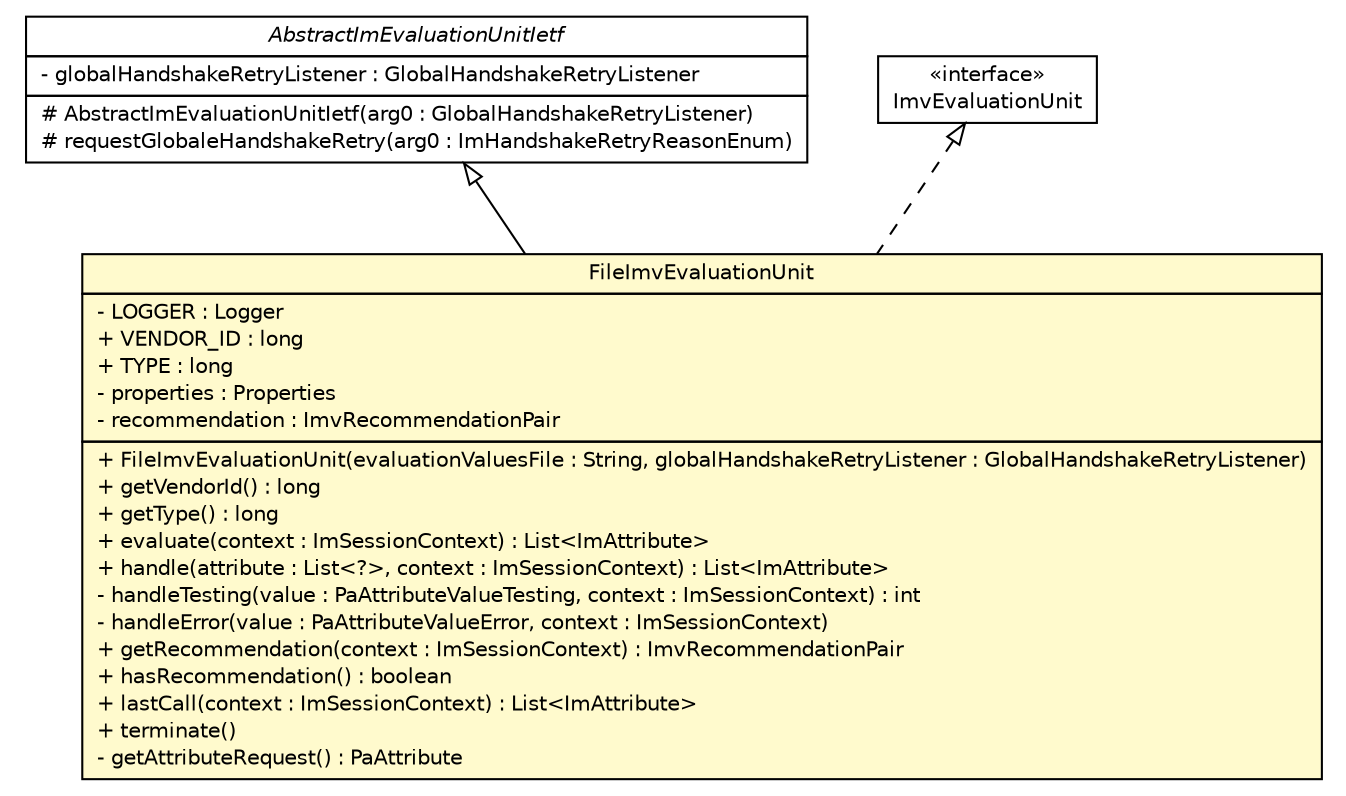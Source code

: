 #!/usr/local/bin/dot
#
# Class diagram 
# Generated by UMLGraph version R5_6 (http://www.umlgraph.org/)
#

digraph G {
	edge [fontname="Helvetica",fontsize=10,labelfontname="Helvetica",labelfontsize=10];
	node [fontname="Helvetica",fontsize=10,shape=plaintext];
	nodesep=0.25;
	ranksep=0.5;
	// de.hsbremen.tc.tnc.im.evaluate.example.file.FileImvEvaluationUnit
	c77 [label=<<table title="de.hsbremen.tc.tnc.im.evaluate.example.file.FileImvEvaluationUnit" border="0" cellborder="1" cellspacing="0" cellpadding="2" port="p" bgcolor="lemonChiffon" href="./FileImvEvaluationUnit.html">
		<tr><td><table border="0" cellspacing="0" cellpadding="1">
<tr><td align="center" balign="center"> FileImvEvaluationUnit </td></tr>
		</table></td></tr>
		<tr><td><table border="0" cellspacing="0" cellpadding="1">
<tr><td align="left" balign="left"> - LOGGER : Logger </td></tr>
<tr><td align="left" balign="left"> + VENDOR_ID : long </td></tr>
<tr><td align="left" balign="left"> + TYPE : long </td></tr>
<tr><td align="left" balign="left"> - properties : Properties </td></tr>
<tr><td align="left" balign="left"> - recommendation : ImvRecommendationPair </td></tr>
		</table></td></tr>
		<tr><td><table border="0" cellspacing="0" cellpadding="1">
<tr><td align="left" balign="left"> + FileImvEvaluationUnit(evaluationValuesFile : String, globalHandshakeRetryListener : GlobalHandshakeRetryListener) </td></tr>
<tr><td align="left" balign="left"> + getVendorId() : long </td></tr>
<tr><td align="left" balign="left"> + getType() : long </td></tr>
<tr><td align="left" balign="left"> + evaluate(context : ImSessionContext) : List&lt;ImAttribute&gt; </td></tr>
<tr><td align="left" balign="left"> + handle(attribute : List&lt;?&gt;, context : ImSessionContext) : List&lt;ImAttribute&gt; </td></tr>
<tr><td align="left" balign="left"> - handleTesting(value : PaAttributeValueTesting, context : ImSessionContext) : int </td></tr>
<tr><td align="left" balign="left"> - handleError(value : PaAttributeValueError, context : ImSessionContext) </td></tr>
<tr><td align="left" balign="left"> + getRecommendation(context : ImSessionContext) : ImvRecommendationPair </td></tr>
<tr><td align="left" balign="left"> + hasRecommendation() : boolean </td></tr>
<tr><td align="left" balign="left"> + lastCall(context : ImSessionContext) : List&lt;ImAttribute&gt; </td></tr>
<tr><td align="left" balign="left"> + terminate() </td></tr>
<tr><td align="left" balign="left"> - getAttributeRequest() : PaAttribute </td></tr>
		</table></td></tr>
		</table>>, URL="./FileImvEvaluationUnit.html", fontname="Helvetica", fontcolor="black", fontsize=10.0];
	//de.hsbremen.tc.tnc.im.evaluate.example.file.FileImvEvaluationUnit extends de.hsbremen.tc.tnc.im.evaluate.AbstractImEvaluationUnitIetf
	c83:p -> c77:p [dir=back,arrowtail=empty];
	//de.hsbremen.tc.tnc.im.evaluate.example.file.FileImvEvaluationUnit implements de.hsbremen.tc.tnc.im.evaluate.ImvEvaluationUnit
	c85:p -> c77:p [dir=back,arrowtail=empty,style=dashed];
	// de.hsbremen.tc.tnc.im.evaluate.AbstractImEvaluationUnitIetf
	c83 [label=<<table title="de.hsbremen.tc.tnc.im.evaluate.AbstractImEvaluationUnitIetf" border="0" cellborder="1" cellspacing="0" cellpadding="2" port="p" href="http://java.sun.com/j2se/1.4.2/docs/api/de/hsbremen/tc/tnc/im/evaluate/AbstractImEvaluationUnitIetf.html">
		<tr><td><table border="0" cellspacing="0" cellpadding="1">
<tr><td align="center" balign="center"><font face="Helvetica-Oblique"> AbstractImEvaluationUnitIetf </font></td></tr>
		</table></td></tr>
		<tr><td><table border="0" cellspacing="0" cellpadding="1">
<tr><td align="left" balign="left"> - globalHandshakeRetryListener : GlobalHandshakeRetryListener </td></tr>
		</table></td></tr>
		<tr><td><table border="0" cellspacing="0" cellpadding="1">
<tr><td align="left" balign="left"> # AbstractImEvaluationUnitIetf(arg0 : GlobalHandshakeRetryListener) </td></tr>
<tr><td align="left" balign="left"> # requestGlobaleHandshakeRetry(arg0 : ImHandshakeRetryReasonEnum) </td></tr>
		</table></td></tr>
		</table>>, URL="http://java.sun.com/j2se/1.4.2/docs/api/de/hsbremen/tc/tnc/im/evaluate/AbstractImEvaluationUnitIetf.html", fontname="Helvetica", fontcolor="black", fontsize=10.0];
	// de.hsbremen.tc.tnc.im.evaluate.ImvEvaluationUnit
	c85 [label=<<table title="de.hsbremen.tc.tnc.im.evaluate.ImvEvaluationUnit" border="0" cellborder="1" cellspacing="0" cellpadding="2" port="p" href="http://java.sun.com/j2se/1.4.2/docs/api/de/hsbremen/tc/tnc/im/evaluate/ImvEvaluationUnit.html">
		<tr><td><table border="0" cellspacing="0" cellpadding="1">
<tr><td align="center" balign="center"> &#171;interface&#187; </td></tr>
<tr><td align="center" balign="center"> ImvEvaluationUnit </td></tr>
		</table></td></tr>
		</table>>, URL="http://java.sun.com/j2se/1.4.2/docs/api/de/hsbremen/tc/tnc/im/evaluate/ImvEvaluationUnit.html", fontname="Helvetica", fontcolor="black", fontsize=10.0];
}

